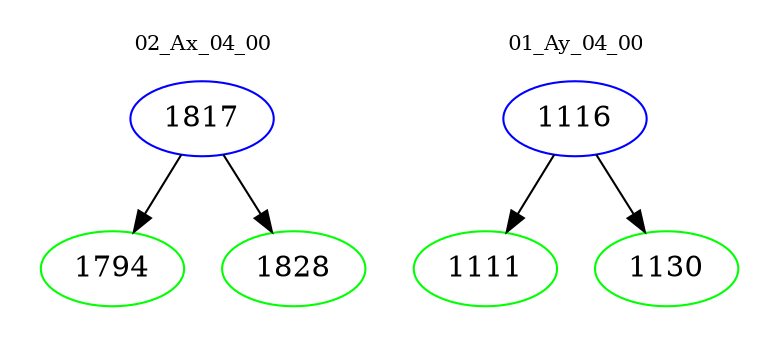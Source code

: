 digraph{
subgraph cluster_0 {
color = white
label = "02_Ax_04_00";
fontsize=10;
T0_1817 [label="1817", color="blue"]
T0_1817 -> T0_1794 [color="black"]
T0_1794 [label="1794", color="green"]
T0_1817 -> T0_1828 [color="black"]
T0_1828 [label="1828", color="green"]
}
subgraph cluster_1 {
color = white
label = "01_Ay_04_00";
fontsize=10;
T1_1116 [label="1116", color="blue"]
T1_1116 -> T1_1111 [color="black"]
T1_1111 [label="1111", color="green"]
T1_1116 -> T1_1130 [color="black"]
T1_1130 [label="1130", color="green"]
}
}
